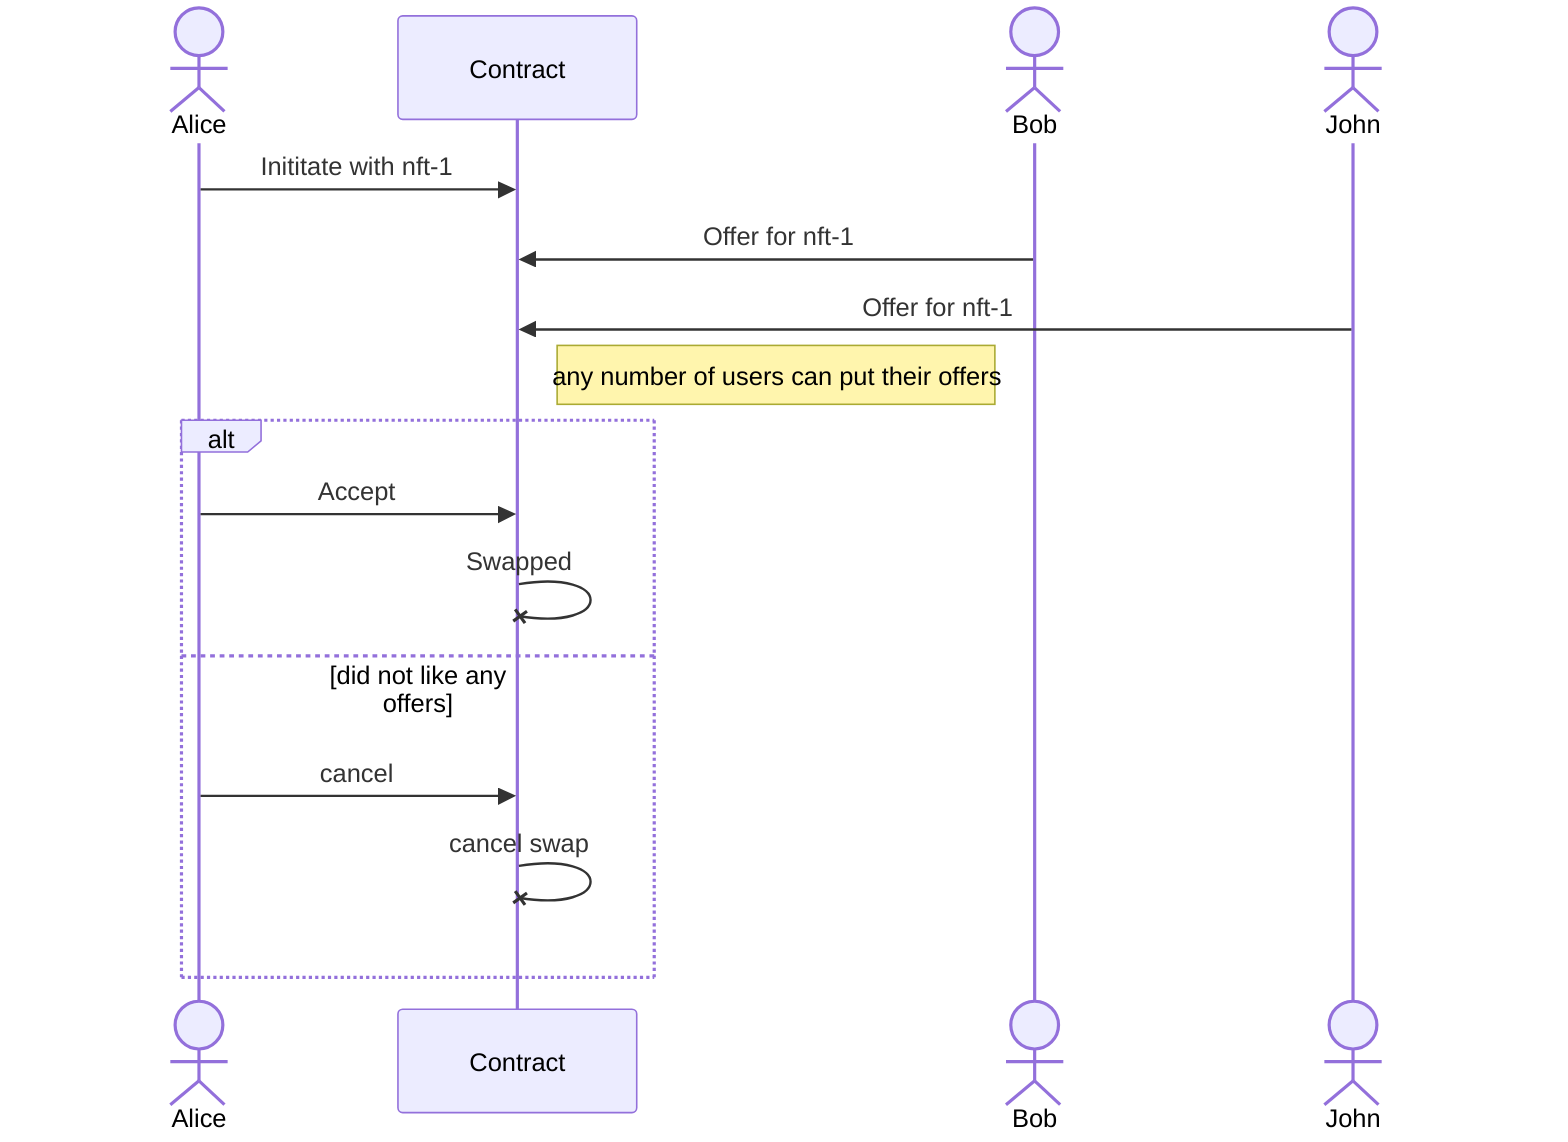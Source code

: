 sequenceDiagram
    actor A as Alice
    participant C as Contract
    actor B as Bob
    actor J as John
    A ->> C: Inititate with nft-1
    B ->> C: Offer for nft-1
    J ->> C: Offer for nft-1
    Note right of C: any number of users can put their offers
    alt
        A ->> C: Accept
        C -x C: Swapped
    else did not like any offers
        A->>C : cancel
        C -x C: cancel swap
    end
